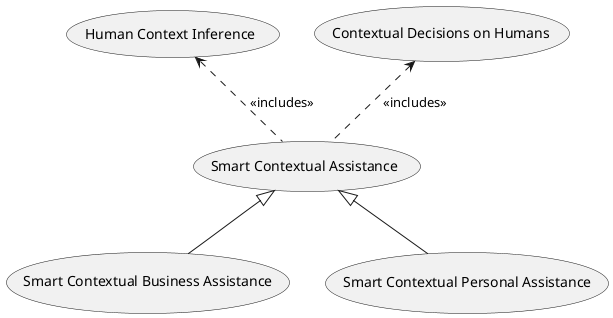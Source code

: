 @startuml

usecase (Smart Contextual Assistance) as assistUC
usecase (Smart Contextual Business Assistance) as bizzAssistUC
usecase (Smart Contextual Personal Assistance) as myAssistUC
usecase (Human Context Inference) as humanCtxtUC
usecase (Contextual Decisions on Humans) as smartHumanUC

smartHumanUC <.. assistUC : <<includes>>
humanCtxtUC <.. assistUC : <<includes>>

assistUC <|-- bizzAssistUC
assistUC <|-- myAssistUC


@enduml
